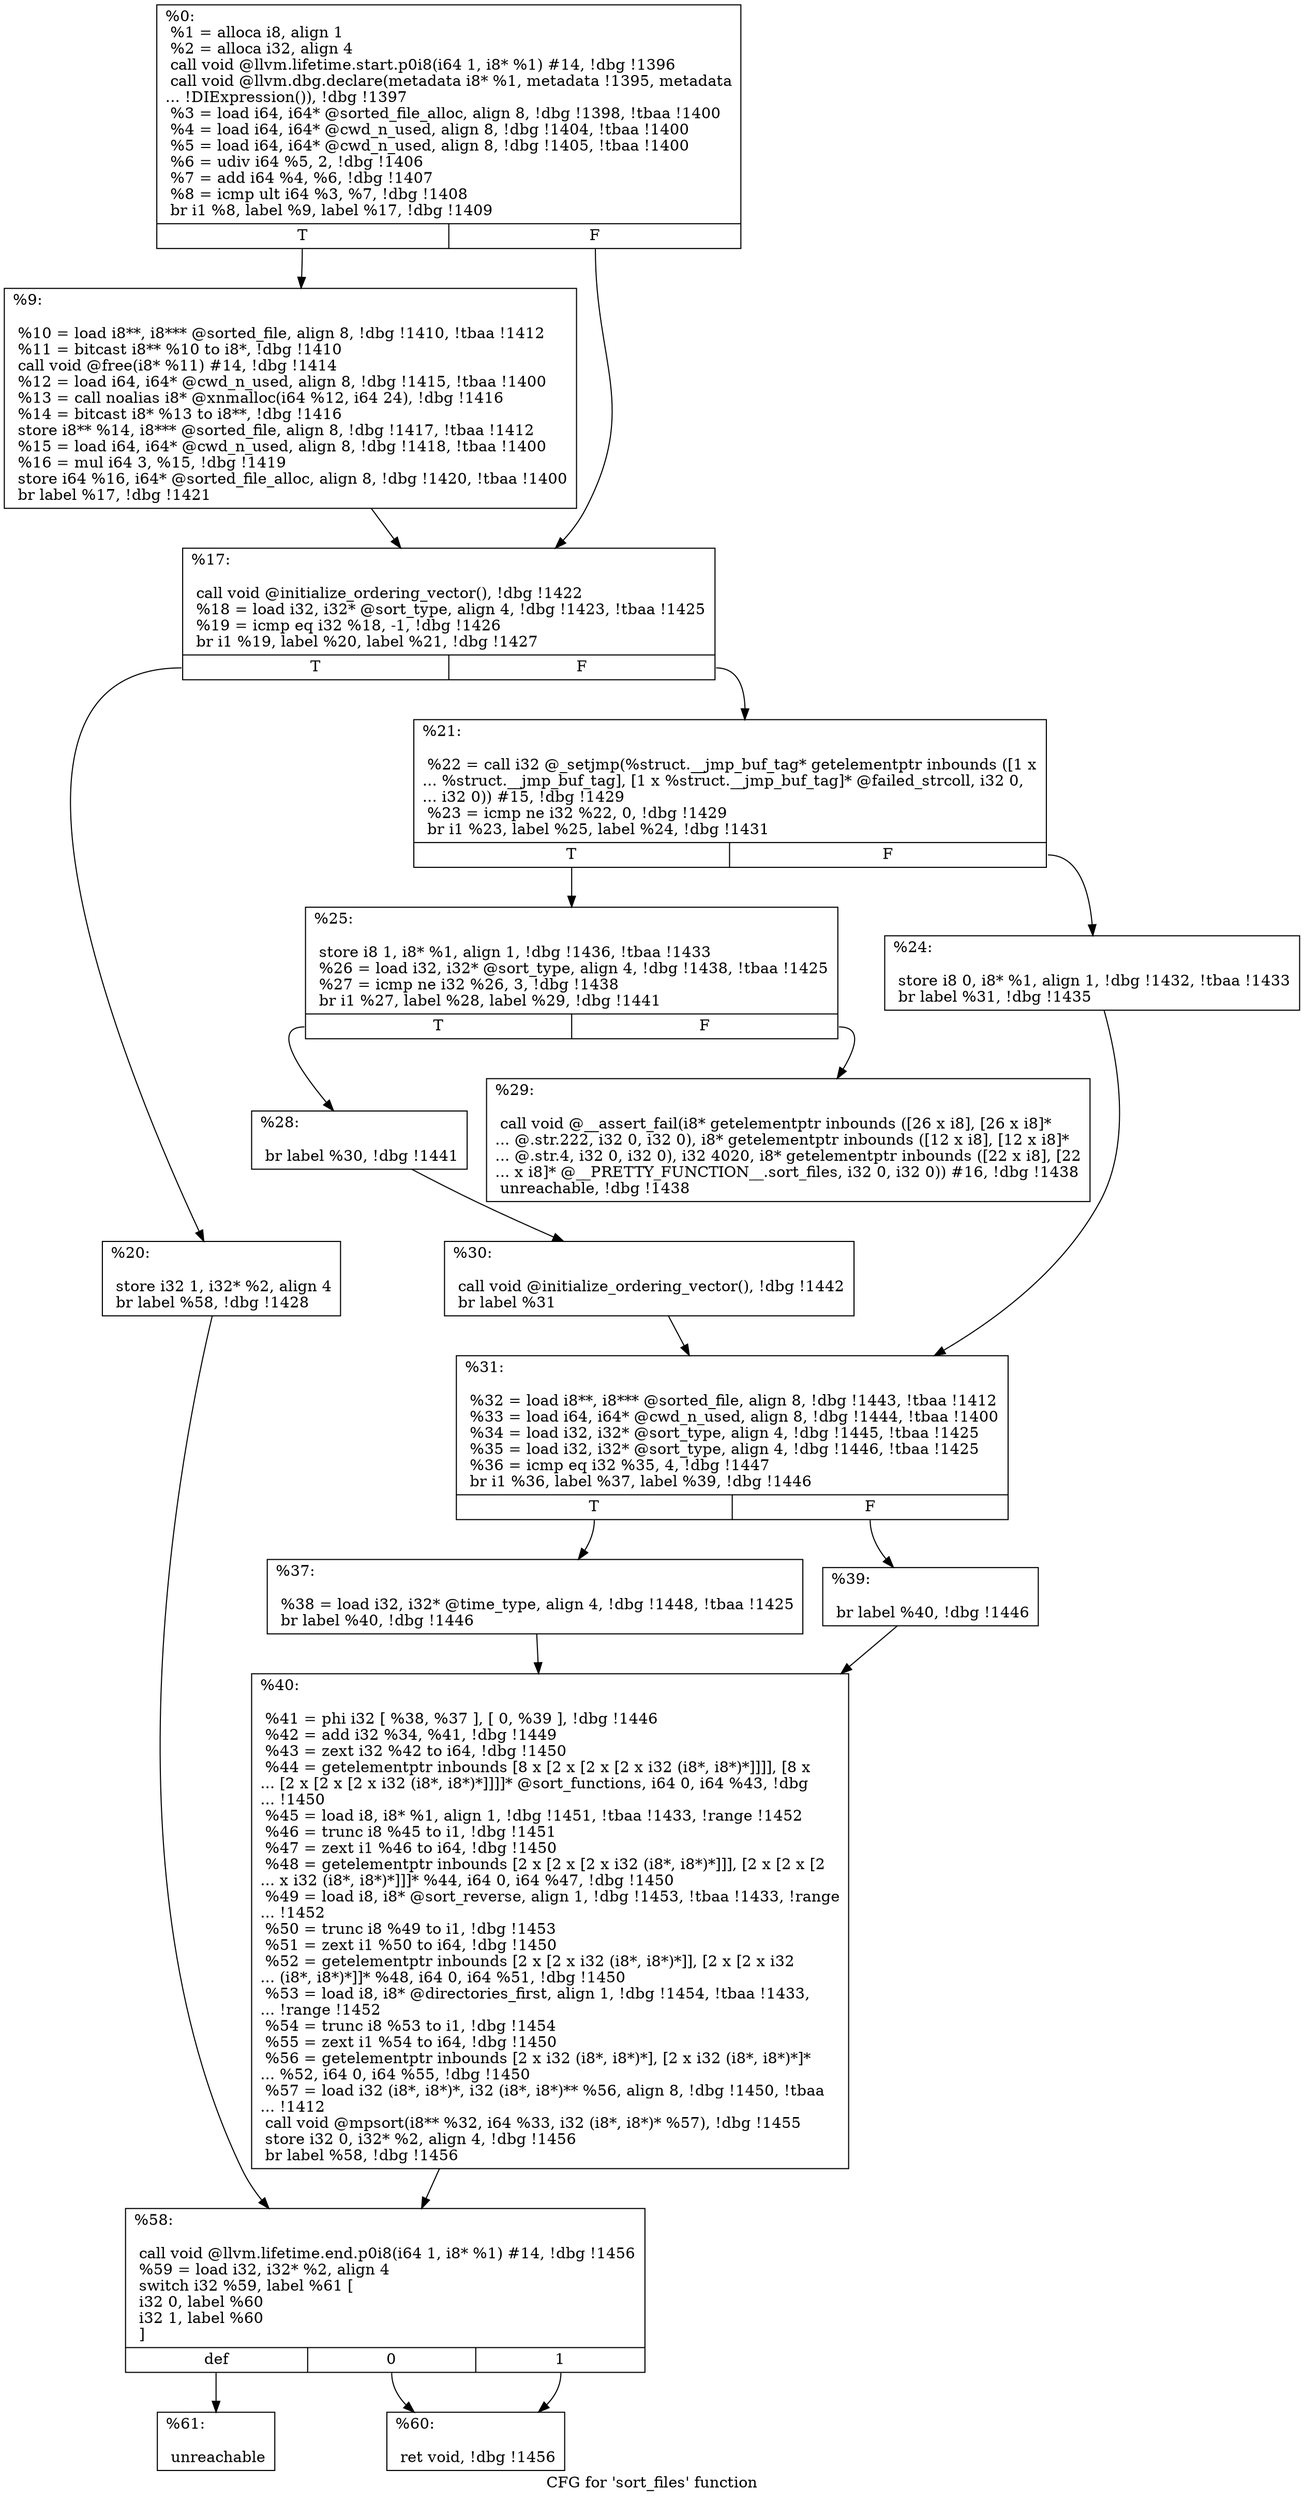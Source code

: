 digraph "CFG for 'sort_files' function" {
	label="CFG for 'sort_files' function";

	Node0x21e42a0 [shape=record,label="{%0:\l  %1 = alloca i8, align 1\l  %2 = alloca i32, align 4\l  call void @llvm.lifetime.start.p0i8(i64 1, i8* %1) #14, !dbg !1396\l  call void @llvm.dbg.declare(metadata i8* %1, metadata !1395, metadata\l... !DIExpression()), !dbg !1397\l  %3 = load i64, i64* @sorted_file_alloc, align 8, !dbg !1398, !tbaa !1400\l  %4 = load i64, i64* @cwd_n_used, align 8, !dbg !1404, !tbaa !1400\l  %5 = load i64, i64* @cwd_n_used, align 8, !dbg !1405, !tbaa !1400\l  %6 = udiv i64 %5, 2, !dbg !1406\l  %7 = add i64 %4, %6, !dbg !1407\l  %8 = icmp ult i64 %3, %7, !dbg !1408\l  br i1 %8, label %9, label %17, !dbg !1409\l|{<s0>T|<s1>F}}"];
	Node0x21e42a0:s0 -> Node0x21e4380;
	Node0x21e42a0:s1 -> Node0x21e43d0;
	Node0x21e4380 [shape=record,label="{%9:\l\l  %10 = load i8**, i8*** @sorted_file, align 8, !dbg !1410, !tbaa !1412\l  %11 = bitcast i8** %10 to i8*, !dbg !1410\l  call void @free(i8* %11) #14, !dbg !1414\l  %12 = load i64, i64* @cwd_n_used, align 8, !dbg !1415, !tbaa !1400\l  %13 = call noalias i8* @xnmalloc(i64 %12, i64 24), !dbg !1416\l  %14 = bitcast i8* %13 to i8**, !dbg !1416\l  store i8** %14, i8*** @sorted_file, align 8, !dbg !1417, !tbaa !1412\l  %15 = load i64, i64* @cwd_n_used, align 8, !dbg !1418, !tbaa !1400\l  %16 = mul i64 3, %15, !dbg !1419\l  store i64 %16, i64* @sorted_file_alloc, align 8, !dbg !1420, !tbaa !1400\l  br label %17, !dbg !1421\l}"];
	Node0x21e4380 -> Node0x21e43d0;
	Node0x21e43d0 [shape=record,label="{%17:\l\l  call void @initialize_ordering_vector(), !dbg !1422\l  %18 = load i32, i32* @sort_type, align 4, !dbg !1423, !tbaa !1425\l  %19 = icmp eq i32 %18, -1, !dbg !1426\l  br i1 %19, label %20, label %21, !dbg !1427\l|{<s0>T|<s1>F}}"];
	Node0x21e43d0:s0 -> Node0x21e4420;
	Node0x21e43d0:s1 -> Node0x21e4470;
	Node0x21e4420 [shape=record,label="{%20:\l\l  store i32 1, i32* %2, align 4\l  br label %58, !dbg !1428\l}"];
	Node0x21e4420 -> Node0x21e4790;
	Node0x21e4470 [shape=record,label="{%21:\l\l  %22 = call i32 @_setjmp(%struct.__jmp_buf_tag* getelementptr inbounds ([1 x\l... %struct.__jmp_buf_tag], [1 x %struct.__jmp_buf_tag]* @failed_strcoll, i32 0,\l... i32 0)) #15, !dbg !1429\l  %23 = icmp ne i32 %22, 0, !dbg !1429\l  br i1 %23, label %25, label %24, !dbg !1431\l|{<s0>T|<s1>F}}"];
	Node0x21e4470:s0 -> Node0x21e4510;
	Node0x21e4470:s1 -> Node0x21e44c0;
	Node0x21e44c0 [shape=record,label="{%24:\l\l  store i8 0, i8* %1, align 1, !dbg !1432, !tbaa !1433\l  br label %31, !dbg !1435\l}"];
	Node0x21e44c0 -> Node0x21e4650;
	Node0x21e4510 [shape=record,label="{%25:\l\l  store i8 1, i8* %1, align 1, !dbg !1436, !tbaa !1433\l  %26 = load i32, i32* @sort_type, align 4, !dbg !1438, !tbaa !1425\l  %27 = icmp ne i32 %26, 3, !dbg !1438\l  br i1 %27, label %28, label %29, !dbg !1441\l|{<s0>T|<s1>F}}"];
	Node0x21e4510:s0 -> Node0x21e4560;
	Node0x21e4510:s1 -> Node0x21e45b0;
	Node0x21e4560 [shape=record,label="{%28:\l\l  br label %30, !dbg !1441\l}"];
	Node0x21e4560 -> Node0x21e4600;
	Node0x21e45b0 [shape=record,label="{%29:\l\l  call void @__assert_fail(i8* getelementptr inbounds ([26 x i8], [26 x i8]*\l... @.str.222, i32 0, i32 0), i8* getelementptr inbounds ([12 x i8], [12 x i8]*\l... @.str.4, i32 0, i32 0), i32 4020, i8* getelementptr inbounds ([22 x i8], [22\l... x i8]* @__PRETTY_FUNCTION__.sort_files, i32 0, i32 0)) #16, !dbg !1438\l  unreachable, !dbg !1438\l}"];
	Node0x21e4600 [shape=record,label="{%30:\l\l  call void @initialize_ordering_vector(), !dbg !1442\l  br label %31\l}"];
	Node0x21e4600 -> Node0x21e4650;
	Node0x21e4650 [shape=record,label="{%31:\l\l  %32 = load i8**, i8*** @sorted_file, align 8, !dbg !1443, !tbaa !1412\l  %33 = load i64, i64* @cwd_n_used, align 8, !dbg !1444, !tbaa !1400\l  %34 = load i32, i32* @sort_type, align 4, !dbg !1445, !tbaa !1425\l  %35 = load i32, i32* @sort_type, align 4, !dbg !1446, !tbaa !1425\l  %36 = icmp eq i32 %35, 4, !dbg !1447\l  br i1 %36, label %37, label %39, !dbg !1446\l|{<s0>T|<s1>F}}"];
	Node0x21e4650:s0 -> Node0x21e46a0;
	Node0x21e4650:s1 -> Node0x21e46f0;
	Node0x21e46a0 [shape=record,label="{%37:\l\l  %38 = load i32, i32* @time_type, align 4, !dbg !1448, !tbaa !1425\l  br label %40, !dbg !1446\l}"];
	Node0x21e46a0 -> Node0x21e4740;
	Node0x21e46f0 [shape=record,label="{%39:\l\l  br label %40, !dbg !1446\l}"];
	Node0x21e46f0 -> Node0x21e4740;
	Node0x21e4740 [shape=record,label="{%40:\l\l  %41 = phi i32 [ %38, %37 ], [ 0, %39 ], !dbg !1446\l  %42 = add i32 %34, %41, !dbg !1449\l  %43 = zext i32 %42 to i64, !dbg !1450\l  %44 = getelementptr inbounds [8 x [2 x [2 x [2 x i32 (i8*, i8*)*]]]], [8 x\l... [2 x [2 x [2 x i32 (i8*, i8*)*]]]]* @sort_functions, i64 0, i64 %43, !dbg\l... !1450\l  %45 = load i8, i8* %1, align 1, !dbg !1451, !tbaa !1433, !range !1452\l  %46 = trunc i8 %45 to i1, !dbg !1451\l  %47 = zext i1 %46 to i64, !dbg !1450\l  %48 = getelementptr inbounds [2 x [2 x [2 x i32 (i8*, i8*)*]]], [2 x [2 x [2\l... x i32 (i8*, i8*)*]]]* %44, i64 0, i64 %47, !dbg !1450\l  %49 = load i8, i8* @sort_reverse, align 1, !dbg !1453, !tbaa !1433, !range\l... !1452\l  %50 = trunc i8 %49 to i1, !dbg !1453\l  %51 = zext i1 %50 to i64, !dbg !1450\l  %52 = getelementptr inbounds [2 x [2 x i32 (i8*, i8*)*]], [2 x [2 x i32\l... (i8*, i8*)*]]* %48, i64 0, i64 %51, !dbg !1450\l  %53 = load i8, i8* @directories_first, align 1, !dbg !1454, !tbaa !1433,\l... !range !1452\l  %54 = trunc i8 %53 to i1, !dbg !1454\l  %55 = zext i1 %54 to i64, !dbg !1450\l  %56 = getelementptr inbounds [2 x i32 (i8*, i8*)*], [2 x i32 (i8*, i8*)*]*\l... %52, i64 0, i64 %55, !dbg !1450\l  %57 = load i32 (i8*, i8*)*, i32 (i8*, i8*)** %56, align 8, !dbg !1450, !tbaa\l... !1412\l  call void @mpsort(i8** %32, i64 %33, i32 (i8*, i8*)* %57), !dbg !1455\l  store i32 0, i32* %2, align 4, !dbg !1456\l  br label %58, !dbg !1456\l}"];
	Node0x21e4740 -> Node0x21e4790;
	Node0x21e4790 [shape=record,label="{%58:\l\l  call void @llvm.lifetime.end.p0i8(i64 1, i8* %1) #14, !dbg !1456\l  %59 = load i32, i32* %2, align 4\l  switch i32 %59, label %61 [\l    i32 0, label %60\l    i32 1, label %60\l  ]\l|{<s0>def|<s1>0|<s2>1}}"];
	Node0x21e4790:s0 -> Node0x21e4830;
	Node0x21e4790:s1 -> Node0x21e47e0;
	Node0x21e4790:s2 -> Node0x21e47e0;
	Node0x21e47e0 [shape=record,label="{%60:\l\l  ret void, !dbg !1456\l}"];
	Node0x21e4830 [shape=record,label="{%61:\l\l  unreachable\l}"];
}
